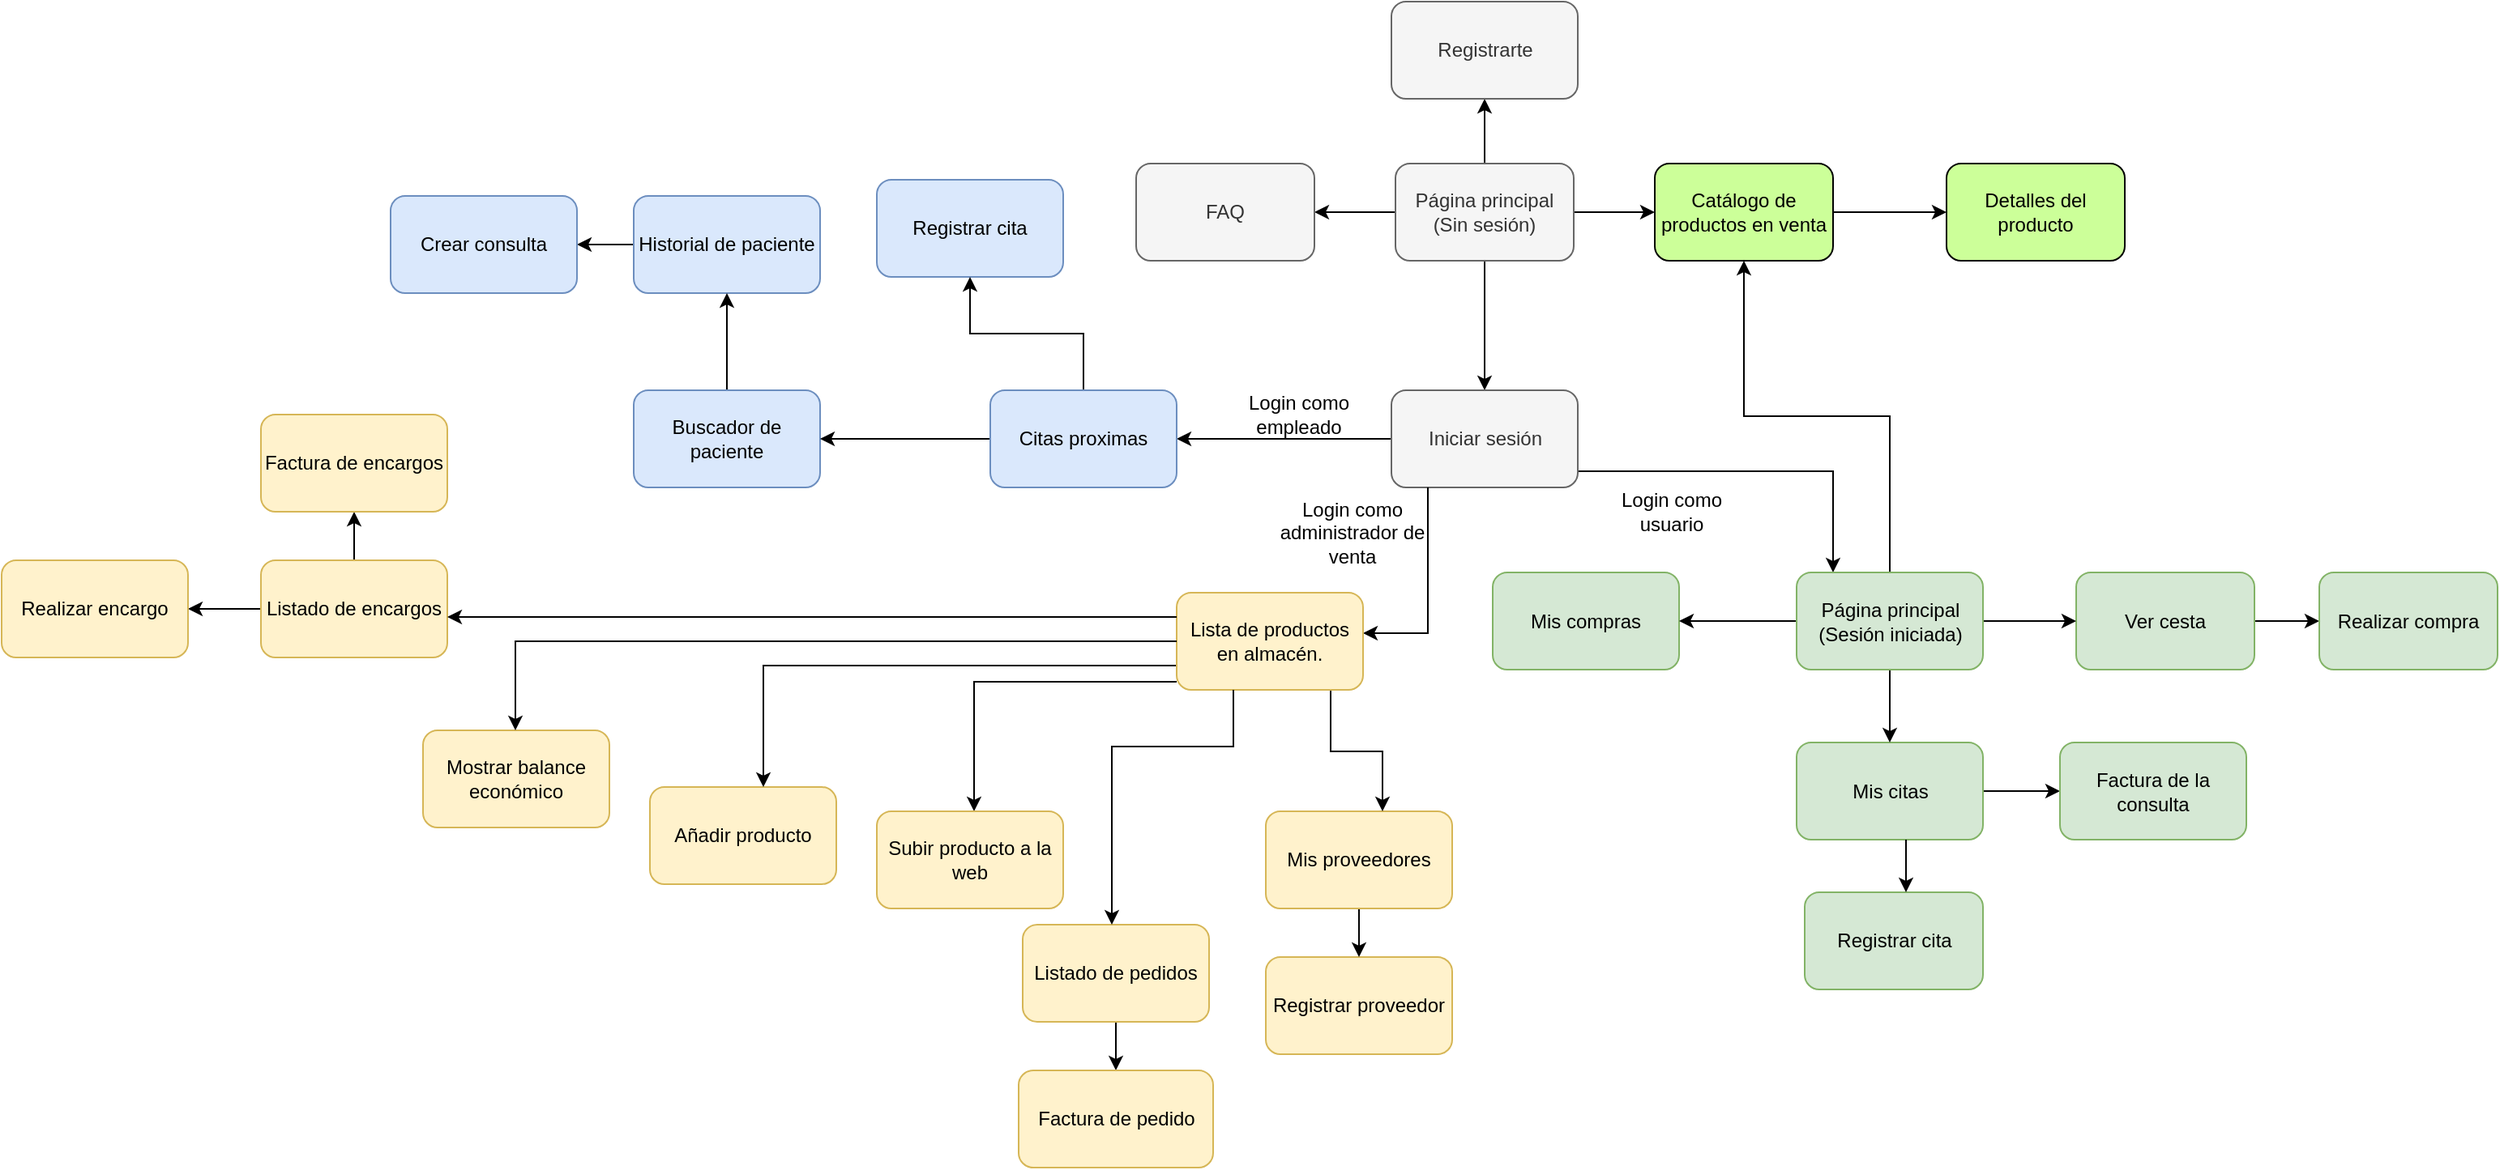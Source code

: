 <mxfile version="13.10.4" type="device"><diagram id="C5RBs43oDa-KdzZeNtuy" name="Page-1"><mxGraphModel dx="2159" dy="548" grid="1" gridSize="10" guides="1" tooltips="1" connect="1" arrows="1" fold="1" page="1" pageScale="1" pageWidth="827" pageHeight="1169" math="0" shadow="0"><root><mxCell id="WIyWlLk6GJQsqaUBKTNV-0"/><mxCell id="WIyWlLk6GJQsqaUBKTNV-1" parent="WIyWlLk6GJQsqaUBKTNV-0"/><mxCell id="2KvOzGvOW_UFK0QepmxF-3" value="" style="edgeStyle=orthogonalEdgeStyle;rounded=0;orthogonalLoop=1;jettySize=auto;html=1;" parent="WIyWlLk6GJQsqaUBKTNV-1" source="2KvOzGvOW_UFK0QepmxF-1" target="2KvOzGvOW_UFK0QepmxF-14" edge="1"><mxGeometry relative="1" as="geometry"><mxPoint x="135" y="250" as="targetPoint"/><Array as="points"><mxPoint x="135" y="110"/><mxPoint x="135" y="110"/></Array></mxGeometry></mxCell><mxCell id="2KvOzGvOW_UFK0QepmxF-6" value="" style="edgeStyle=orthogonalEdgeStyle;rounded=0;orthogonalLoop=1;jettySize=auto;html=1;" parent="WIyWlLk6GJQsqaUBKTNV-1" source="2KvOzGvOW_UFK0QepmxF-1" target="2KvOzGvOW_UFK0QepmxF-7" edge="1"><mxGeometry relative="1" as="geometry"><mxPoint x="5" y="140" as="targetPoint"/></mxGeometry></mxCell><mxCell id="2KvOzGvOW_UFK0QepmxF-11" value="" style="edgeStyle=orthogonalEdgeStyle;rounded=0;orthogonalLoop=1;jettySize=auto;html=1;" parent="WIyWlLk6GJQsqaUBKTNV-1" source="2KvOzGvOW_UFK0QepmxF-1" target="2KvOzGvOW_UFK0QepmxF-10" edge="1"><mxGeometry relative="1" as="geometry"/></mxCell><mxCell id="2KvOzGvOW_UFK0QepmxF-15" value="" style="edgeStyle=orthogonalEdgeStyle;rounded=0;orthogonalLoop=1;jettySize=auto;html=1;" parent="WIyWlLk6GJQsqaUBKTNV-1" source="2KvOzGvOW_UFK0QepmxF-1" target="2KvOzGvOW_UFK0QepmxF-4" edge="1"><mxGeometry relative="1" as="geometry"/></mxCell><mxCell id="2KvOzGvOW_UFK0QepmxF-1" value="Página principal&lt;br&gt;(Sin sesión)" style="rounded=1;whiteSpace=wrap;html=1;fillColor=#f5f5f5;strokeColor=#666666;fontColor=#333333;" parent="WIyWlLk6GJQsqaUBKTNV-1" vertex="1"><mxGeometry x="80" y="110" width="110" height="60" as="geometry"/></mxCell><mxCell id="2KvOzGvOW_UFK0QepmxF-58" value="" style="edgeStyle=orthogonalEdgeStyle;rounded=0;orthogonalLoop=1;jettySize=auto;html=1;" parent="WIyWlLk6GJQsqaUBKTNV-1" source="2KvOzGvOW_UFK0QepmxF-4" target="2KvOzGvOW_UFK0QepmxF-47" edge="1"><mxGeometry relative="1" as="geometry"/></mxCell><mxCell id="2KvOzGvOW_UFK0QepmxF-4" value="Catálogo de productos en venta" style="rounded=1;whiteSpace=wrap;html=1;fillColor=#CCFF99;" parent="WIyWlLk6GJQsqaUBKTNV-1" vertex="1"><mxGeometry x="240" y="110" width="110" height="60" as="geometry"/></mxCell><mxCell id="2KvOzGvOW_UFK0QepmxF-7" value="FAQ" style="rounded=1;whiteSpace=wrap;html=1;fillColor=#f5f5f5;strokeColor=#666666;fontColor=#333333;" parent="WIyWlLk6GJQsqaUBKTNV-1" vertex="1"><mxGeometry x="-80" y="110" width="110" height="60" as="geometry"/></mxCell><mxCell id="2KvOzGvOW_UFK0QepmxF-17" value="" style="edgeStyle=orthogonalEdgeStyle;rounded=0;orthogonalLoop=1;jettySize=auto;html=1;entryX=1;entryY=0.5;entryDx=0;entryDy=0;" parent="WIyWlLk6GJQsqaUBKTNV-1" source="2KvOzGvOW_UFK0QepmxF-10" target="2KvOzGvOW_UFK0QepmxF-67" edge="1"><mxGeometry relative="1" as="geometry"><mxPoint x="-55" y="280" as="targetPoint"/></mxGeometry></mxCell><mxCell id="2KvOzGvOW_UFK0QepmxF-21" value="" style="edgeStyle=orthogonalEdgeStyle;rounded=0;orthogonalLoop=1;jettySize=auto;html=1;" parent="WIyWlLk6GJQsqaUBKTNV-1" source="2KvOzGvOW_UFK0QepmxF-10" target="2KvOzGvOW_UFK0QepmxF-61" edge="1"><mxGeometry relative="1" as="geometry"><mxPoint x="135" y="390" as="targetPoint"/><Array as="points"><mxPoint x="350" y="300"/></Array></mxGeometry></mxCell><mxCell id="2KvOzGvOW_UFK0QepmxF-10" value="Iniciar sesión" style="whiteSpace=wrap;html=1;rounded=1;fillColor=#f5f5f5;strokeColor=#666666;fontColor=#333333;" parent="WIyWlLk6GJQsqaUBKTNV-1" vertex="1"><mxGeometry x="77.5" y="250" width="115" height="60" as="geometry"/></mxCell><mxCell id="2KvOzGvOW_UFK0QepmxF-14" value="Registrarte" style="whiteSpace=wrap;html=1;rounded=1;fillColor=#f5f5f5;strokeColor=#666666;fontColor=#333333;" parent="WIyWlLk6GJQsqaUBKTNV-1" vertex="1"><mxGeometry x="77.5" y="10" width="115" height="60" as="geometry"/></mxCell><mxCell id="2KvOzGvOW_UFK0QepmxF-19" value="Login como &lt;br&gt;empleado" style="text;html=1;align=center;verticalAlign=middle;resizable=0;points=[];autosize=1;" parent="WIyWlLk6GJQsqaUBKTNV-1" vertex="1"><mxGeometry x="-20" y="250" width="80" height="30" as="geometry"/></mxCell><mxCell id="2KvOzGvOW_UFK0QepmxF-70" value="" style="edgeStyle=orthogonalEdgeStyle;rounded=0;orthogonalLoop=1;jettySize=auto;html=1;" parent="WIyWlLk6GJQsqaUBKTNV-1" source="2KvOzGvOW_UFK0QepmxF-10" target="2KvOzGvOW_UFK0QepmxF-42" edge="1"><mxGeometry relative="1" as="geometry"><mxPoint x="-60" y="395" as="targetPoint"/><Array as="points"><mxPoint x="100" y="400"/></Array></mxGeometry></mxCell><mxCell id="2KvOzGvOW_UFK0QepmxF-22" value="Login como &lt;br&gt;usuario" style="text;html=1;align=center;verticalAlign=middle;resizable=0;points=[];autosize=1;" parent="WIyWlLk6GJQsqaUBKTNV-1" vertex="1"><mxGeometry x="210" y="310" width="80" height="30" as="geometry"/></mxCell><mxCell id="2KvOzGvOW_UFK0QepmxF-30" value="" style="edgeStyle=orthogonalEdgeStyle;rounded=0;orthogonalLoop=1;jettySize=auto;html=1;" parent="WIyWlLk6GJQsqaUBKTNV-1" source="2KvOzGvOW_UFK0QepmxF-24" target="2KvOzGvOW_UFK0QepmxF-27" edge="1"><mxGeometry relative="1" as="geometry"/></mxCell><mxCell id="2KvOzGvOW_UFK0QepmxF-24" value="Mis citas" style="whiteSpace=wrap;html=1;rounded=1;fillColor=#d5e8d4;strokeColor=#82b366;" parent="WIyWlLk6GJQsqaUBKTNV-1" vertex="1"><mxGeometry x="327.5" y="467.5" width="115" height="60" as="geometry"/></mxCell><mxCell id="2KvOzGvOW_UFK0QepmxF-33" value="" style="edgeStyle=orthogonalEdgeStyle;rounded=0;orthogonalLoop=1;jettySize=auto;html=1;" parent="WIyWlLk6GJQsqaUBKTNV-1" source="2KvOzGvOW_UFK0QepmxF-25" target="2KvOzGvOW_UFK0QepmxF-29" edge="1"><mxGeometry relative="1" as="geometry"/></mxCell><mxCell id="2KvOzGvOW_UFK0QepmxF-25" value="Historial de paciente" style="whiteSpace=wrap;html=1;rounded=1;fillColor=#dae8fc;strokeColor=#6c8ebf;" parent="WIyWlLk6GJQsqaUBKTNV-1" vertex="1"><mxGeometry x="-390" y="130" width="115" height="60" as="geometry"/></mxCell><mxCell id="2KvOzGvOW_UFK0QepmxF-27" value="Factura de la consulta" style="whiteSpace=wrap;html=1;rounded=1;fillColor=#d5e8d4;strokeColor=#82b366;" parent="WIyWlLk6GJQsqaUBKTNV-1" vertex="1"><mxGeometry x="490" y="467.5" width="115" height="60" as="geometry"/></mxCell><mxCell id="2KvOzGvOW_UFK0QepmxF-32" value="" style="edgeStyle=orthogonalEdgeStyle;rounded=0;orthogonalLoop=1;jettySize=auto;html=1;" parent="WIyWlLk6GJQsqaUBKTNV-1" source="2KvOzGvOW_UFK0QepmxF-28" target="2KvOzGvOW_UFK0QepmxF-25" edge="1"><mxGeometry relative="1" as="geometry"/></mxCell><mxCell id="2KvOzGvOW_UFK0QepmxF-28" value="Buscador de paciente" style="whiteSpace=wrap;html=1;rounded=1;fillColor=#dae8fc;strokeColor=#6c8ebf;" parent="WIyWlLk6GJQsqaUBKTNV-1" vertex="1"><mxGeometry x="-390" y="250" width="115" height="60" as="geometry"/></mxCell><mxCell id="2KvOzGvOW_UFK0QepmxF-29" value="Crear consulta" style="whiteSpace=wrap;html=1;rounded=1;fillColor=#dae8fc;strokeColor=#6c8ebf;" parent="WIyWlLk6GJQsqaUBKTNV-1" vertex="1"><mxGeometry x="-540" y="130" width="115" height="60" as="geometry"/></mxCell><mxCell id="2KvOzGvOW_UFK0QepmxF-34" value="Registrar cita" style="whiteSpace=wrap;html=1;rounded=1;fillColor=#dae8fc;strokeColor=#6c8ebf;" parent="WIyWlLk6GJQsqaUBKTNV-1" vertex="1"><mxGeometry x="-240" y="120" width="115" height="60" as="geometry"/></mxCell><mxCell id="2KvOzGvOW_UFK0QepmxF-37" value="Login como &lt;br&gt;administrador de&lt;br&gt;venta" style="text;html=1;align=center;verticalAlign=middle;resizable=0;points=[];autosize=1;" parent="WIyWlLk6GJQsqaUBKTNV-1" vertex="1"><mxGeometry x="-2" y="312.5" width="110" height="50" as="geometry"/></mxCell><mxCell id="2KvOzGvOW_UFK0QepmxF-39" value="Añadir producto" style="whiteSpace=wrap;html=1;rounded=1;fillColor=#fff2cc;strokeColor=#d6b656;" parent="WIyWlLk6GJQsqaUBKTNV-1" vertex="1"><mxGeometry x="-380" y="495" width="115" height="60" as="geometry"/></mxCell><mxCell id="2KvOzGvOW_UFK0QepmxF-40" value="Registrar proveedor" style="whiteSpace=wrap;html=1;rounded=1;fillColor=#fff2cc;strokeColor=#d6b656;" parent="WIyWlLk6GJQsqaUBKTNV-1" vertex="1"><mxGeometry y="600" width="115" height="60" as="geometry"/></mxCell><mxCell id="2KvOzGvOW_UFK0QepmxF-80" value="" style="edgeStyle=orthogonalEdgeStyle;rounded=0;orthogonalLoop=1;jettySize=auto;html=1;" parent="WIyWlLk6GJQsqaUBKTNV-1" source="2KvOzGvOW_UFK0QepmxF-41" target="2KvOzGvOW_UFK0QepmxF-40" edge="1"><mxGeometry relative="1" as="geometry"/></mxCell><mxCell id="2KvOzGvOW_UFK0QepmxF-41" value="Mis proveedores" style="whiteSpace=wrap;html=1;rounded=1;fillColor=#fff2cc;strokeColor=#d6b656;" parent="WIyWlLk6GJQsqaUBKTNV-1" vertex="1"><mxGeometry y="510" width="115" height="60" as="geometry"/></mxCell><mxCell id="2KvOzGvOW_UFK0QepmxF-81" value="" style="edgeStyle=orthogonalEdgeStyle;rounded=0;orthogonalLoop=1;jettySize=auto;html=1;" parent="WIyWlLk6GJQsqaUBKTNV-1" source="2KvOzGvOW_UFK0QepmxF-42" target="2KvOzGvOW_UFK0QepmxF-41" edge="1"><mxGeometry relative="1" as="geometry"><Array as="points"><mxPoint x="40" y="473"/><mxPoint x="72" y="473"/></Array></mxGeometry></mxCell><mxCell id="2KvOzGvOW_UFK0QepmxF-83" value="" style="edgeStyle=orthogonalEdgeStyle;rounded=0;orthogonalLoop=1;jettySize=auto;html=1;" parent="WIyWlLk6GJQsqaUBKTNV-1" source="2KvOzGvOW_UFK0QepmxF-42" target="2KvOzGvOW_UFK0QepmxF-43" edge="1"><mxGeometry relative="1" as="geometry"><mxPoint x="-222.5" y="400" as="targetPoint"/><Array as="points"><mxPoint x="-180" y="430"/></Array></mxGeometry></mxCell><mxCell id="2KvOzGvOW_UFK0QepmxF-85" value="" style="edgeStyle=orthogonalEdgeStyle;rounded=0;orthogonalLoop=1;jettySize=auto;html=1;" parent="WIyWlLk6GJQsqaUBKTNV-1" source="2KvOzGvOW_UFK0QepmxF-42" target="2KvOzGvOW_UFK0QepmxF-39" edge="1"><mxGeometry relative="1" as="geometry"><mxPoint x="-310" y="420" as="targetPoint"/><Array as="points"><mxPoint x="-310" y="420"/></Array></mxGeometry></mxCell><mxCell id="2KvOzGvOW_UFK0QepmxF-42" value="Lista de productos&lt;br&gt;en almacén." style="whiteSpace=wrap;html=1;rounded=1;fillColor=#fff2cc;strokeColor=#d6b656;" parent="WIyWlLk6GJQsqaUBKTNV-1" vertex="1"><mxGeometry x="-55" y="375" width="115" height="60" as="geometry"/></mxCell><mxCell id="2KvOzGvOW_UFK0QepmxF-43" value="Subir producto a la web" style="whiteSpace=wrap;html=1;rounded=1;fillColor=#fff2cc;strokeColor=#d6b656;" parent="WIyWlLk6GJQsqaUBKTNV-1" vertex="1"><mxGeometry x="-240" y="510" width="115" height="60" as="geometry"/></mxCell><mxCell id="2KvOzGvOW_UFK0QepmxF-78" value="" style="edgeStyle=orthogonalEdgeStyle;rounded=0;orthogonalLoop=1;jettySize=auto;html=1;" parent="WIyWlLk6GJQsqaUBKTNV-1" source="2KvOzGvOW_UFK0QepmxF-44" target="2KvOzGvOW_UFK0QepmxF-45" edge="1"><mxGeometry relative="1" as="geometry"/></mxCell><mxCell id="2KvOzGvOW_UFK0QepmxF-87" value="" style="edgeStyle=orthogonalEdgeStyle;rounded=0;orthogonalLoop=1;jettySize=auto;html=1;" parent="WIyWlLk6GJQsqaUBKTNV-1" source="2KvOzGvOW_UFK0QepmxF-44" target="2KvOzGvOW_UFK0QepmxF-46" edge="1"><mxGeometry relative="1" as="geometry"/></mxCell><mxCell id="2KvOzGvOW_UFK0QepmxF-44" value="Listado de encargos" style="whiteSpace=wrap;html=1;rounded=1;fillColor=#fff2cc;strokeColor=#d6b656;" parent="WIyWlLk6GJQsqaUBKTNV-1" vertex="1"><mxGeometry x="-620" y="355" width="115" height="60" as="geometry"/></mxCell><mxCell id="2KvOzGvOW_UFK0QepmxF-45" value="Factura de encargos" style="whiteSpace=wrap;html=1;rounded=1;fillColor=#fff2cc;strokeColor=#d6b656;" parent="WIyWlLk6GJQsqaUBKTNV-1" vertex="1"><mxGeometry x="-620" y="265" width="115" height="60" as="geometry"/></mxCell><mxCell id="2KvOzGvOW_UFK0QepmxF-46" value="Realizar encargo" style="whiteSpace=wrap;html=1;rounded=1;fillColor=#fff2cc;strokeColor=#d6b656;" parent="WIyWlLk6GJQsqaUBKTNV-1" vertex="1"><mxGeometry x="-780" y="355" width="115" height="60" as="geometry"/></mxCell><mxCell id="2KvOzGvOW_UFK0QepmxF-47" value="Detalles del producto" style="rounded=1;whiteSpace=wrap;html=1;fillColor=#CCFF99;" parent="WIyWlLk6GJQsqaUBKTNV-1" vertex="1"><mxGeometry x="420" y="110" width="110" height="60" as="geometry"/></mxCell><mxCell id="2KvOzGvOW_UFK0QepmxF-60" value="" style="edgeStyle=orthogonalEdgeStyle;rounded=0;orthogonalLoop=1;jettySize=auto;html=1;" parent="WIyWlLk6GJQsqaUBKTNV-1" source="2KvOzGvOW_UFK0QepmxF-49" target="2KvOzGvOW_UFK0QepmxF-50" edge="1"><mxGeometry relative="1" as="geometry"/></mxCell><mxCell id="2KvOzGvOW_UFK0QepmxF-49" value="Ver cesta" style="rounded=1;whiteSpace=wrap;html=1;fillColor=#d5e8d4;strokeColor=#82b366;" parent="WIyWlLk6GJQsqaUBKTNV-1" vertex="1"><mxGeometry x="500" y="362.5" width="110" height="60" as="geometry"/></mxCell><mxCell id="2KvOzGvOW_UFK0QepmxF-50" value="Realizar compra" style="rounded=1;whiteSpace=wrap;html=1;fillColor=#d5e8d4;strokeColor=#82b366;" parent="WIyWlLk6GJQsqaUBKTNV-1" vertex="1"><mxGeometry x="650" y="362.5" width="110" height="60" as="geometry"/></mxCell><mxCell id="2KvOzGvOW_UFK0QepmxF-55" value="Mostrar balance económico" style="whiteSpace=wrap;html=1;rounded=1;fillColor=#fff2cc;strokeColor=#d6b656;" parent="WIyWlLk6GJQsqaUBKTNV-1" vertex="1"><mxGeometry x="-520" y="460" width="115" height="60" as="geometry"/></mxCell><mxCell id="2KvOzGvOW_UFK0QepmxF-56" value="Mis compras" style="whiteSpace=wrap;html=1;rounded=1;fillColor=#d5e8d4;strokeColor=#82b366;" parent="WIyWlLk6GJQsqaUBKTNV-1" vertex="1"><mxGeometry x="140" y="362.5" width="115" height="60" as="geometry"/></mxCell><mxCell id="2KvOzGvOW_UFK0QepmxF-89" value="" style="edgeStyle=orthogonalEdgeStyle;rounded=0;orthogonalLoop=1;jettySize=auto;html=1;" parent="WIyWlLk6GJQsqaUBKTNV-1" source="2KvOzGvOW_UFK0QepmxF-57" target="2KvOzGvOW_UFK0QepmxF-88" edge="1"><mxGeometry relative="1" as="geometry"/></mxCell><mxCell id="2KvOzGvOW_UFK0QepmxF-57" value="Listado de pedidos" style="whiteSpace=wrap;html=1;rounded=1;fillColor=#fff2cc;strokeColor=#d6b656;" parent="WIyWlLk6GJQsqaUBKTNV-1" vertex="1"><mxGeometry x="-150" y="580" width="115" height="60" as="geometry"/></mxCell><mxCell id="2KvOzGvOW_UFK0QepmxF-62" value="" style="edgeStyle=orthogonalEdgeStyle;rounded=0;orthogonalLoop=1;jettySize=auto;html=1;" parent="WIyWlLk6GJQsqaUBKTNV-1" source="2KvOzGvOW_UFK0QepmxF-61" target="2KvOzGvOW_UFK0QepmxF-56" edge="1"><mxGeometry relative="1" as="geometry"/></mxCell><mxCell id="2KvOzGvOW_UFK0QepmxF-63" value="" style="edgeStyle=orthogonalEdgeStyle;rounded=0;orthogonalLoop=1;jettySize=auto;html=1;" parent="WIyWlLk6GJQsqaUBKTNV-1" source="2KvOzGvOW_UFK0QepmxF-61" target="2KvOzGvOW_UFK0QepmxF-24" edge="1"><mxGeometry relative="1" as="geometry"/></mxCell><mxCell id="2KvOzGvOW_UFK0QepmxF-75" value="" style="edgeStyle=orthogonalEdgeStyle;rounded=0;orthogonalLoop=1;jettySize=auto;html=1;" parent="WIyWlLk6GJQsqaUBKTNV-1" source="2KvOzGvOW_UFK0QepmxF-61" target="2KvOzGvOW_UFK0QepmxF-49" edge="1"><mxGeometry relative="1" as="geometry"/></mxCell><mxCell id="2KvOzGvOW_UFK0QepmxF-94" value="" style="edgeStyle=orthogonalEdgeStyle;rounded=0;orthogonalLoop=1;jettySize=auto;html=1;" parent="WIyWlLk6GJQsqaUBKTNV-1" source="2KvOzGvOW_UFK0QepmxF-61" target="2KvOzGvOW_UFK0QepmxF-4" edge="1"><mxGeometry relative="1" as="geometry"><mxPoint x="385" y="282.5" as="targetPoint"/><Array as="points"><mxPoint x="385" y="266"/><mxPoint x="295" y="266"/></Array></mxGeometry></mxCell><mxCell id="2KvOzGvOW_UFK0QepmxF-61" value="Página principal&lt;br&gt;(Sesión iniciada)" style="whiteSpace=wrap;html=1;rounded=1;fillColor=#d5e8d4;strokeColor=#82b366;" parent="WIyWlLk6GJQsqaUBKTNV-1" vertex="1"><mxGeometry x="327.5" y="362.5" width="115" height="60" as="geometry"/></mxCell><mxCell id="2KvOzGvOW_UFK0QepmxF-68" value="" style="edgeStyle=orthogonalEdgeStyle;rounded=0;orthogonalLoop=1;jettySize=auto;html=1;" parent="WIyWlLk6GJQsqaUBKTNV-1" source="2KvOzGvOW_UFK0QepmxF-67" target="2KvOzGvOW_UFK0QepmxF-34" edge="1"><mxGeometry relative="1" as="geometry"/></mxCell><mxCell id="2KvOzGvOW_UFK0QepmxF-69" value="" style="edgeStyle=orthogonalEdgeStyle;rounded=0;orthogonalLoop=1;jettySize=auto;html=1;" parent="WIyWlLk6GJQsqaUBKTNV-1" source="2KvOzGvOW_UFK0QepmxF-67" target="2KvOzGvOW_UFK0QepmxF-28" edge="1"><mxGeometry relative="1" as="geometry"/></mxCell><mxCell id="2KvOzGvOW_UFK0QepmxF-67" value="Citas proximas" style="whiteSpace=wrap;html=1;rounded=1;fillColor=#dae8fc;strokeColor=#6c8ebf;" parent="WIyWlLk6GJQsqaUBKTNV-1" vertex="1"><mxGeometry x="-170" y="250" width="115" height="60" as="geometry"/></mxCell><mxCell id="2KvOzGvOW_UFK0QepmxF-76" value="Registrar cita" style="rounded=1;whiteSpace=wrap;html=1;fillColor=#d5e8d4;strokeColor=#82b366;" parent="WIyWlLk6GJQsqaUBKTNV-1" vertex="1"><mxGeometry x="332.5" y="560" width="110" height="60" as="geometry"/></mxCell><mxCell id="2KvOzGvOW_UFK0QepmxF-77" value="" style="edgeStyle=orthogonalEdgeStyle;rounded=0;orthogonalLoop=1;jettySize=auto;html=1;" parent="WIyWlLk6GJQsqaUBKTNV-1" source="2KvOzGvOW_UFK0QepmxF-24" target="2KvOzGvOW_UFK0QepmxF-76" edge="1"><mxGeometry relative="1" as="geometry"><mxPoint x="440" y="312.5" as="sourcePoint"/><Array as="points"><mxPoint x="395" y="550"/><mxPoint x="395" y="550"/></Array></mxGeometry></mxCell><mxCell id="2KvOzGvOW_UFK0QepmxF-86" value="" style="edgeStyle=orthogonalEdgeStyle;rounded=0;orthogonalLoop=1;jettySize=auto;html=1;" parent="WIyWlLk6GJQsqaUBKTNV-1" source="2KvOzGvOW_UFK0QepmxF-42" target="2KvOzGvOW_UFK0QepmxF-55" edge="1"><mxGeometry relative="1" as="geometry"><mxPoint x="-45" y="415" as="sourcePoint"/><mxPoint x="-279.941" y="480" as="targetPoint"/><Array as="points"><mxPoint x="-463" y="405"/></Array></mxGeometry></mxCell><mxCell id="2KvOzGvOW_UFK0QepmxF-88" value="Factura de pedido" style="whiteSpace=wrap;html=1;rounded=1;fillColor=#fff2cc;strokeColor=#d6b656;" parent="WIyWlLk6GJQsqaUBKTNV-1" vertex="1"><mxGeometry x="-152.5" y="670" width="120" height="60" as="geometry"/></mxCell><mxCell id="2KvOzGvOW_UFK0QepmxF-90" value="" style="edgeStyle=orthogonalEdgeStyle;rounded=0;orthogonalLoop=1;jettySize=auto;html=1;" parent="WIyWlLk6GJQsqaUBKTNV-1" source="2KvOzGvOW_UFK0QepmxF-42" target="2KvOzGvOW_UFK0QepmxF-57" edge="1"><mxGeometry relative="1" as="geometry"><mxPoint x="12.5" y="445" as="sourcePoint"/><mxPoint x="12.5" y="505" as="targetPoint"/><Array as="points"><mxPoint x="-20" y="470"/><mxPoint x="-95" y="470"/></Array></mxGeometry></mxCell><mxCell id="2KvOzGvOW_UFK0QepmxF-92" value="" style="edgeStyle=orthogonalEdgeStyle;rounded=0;orthogonalLoop=1;jettySize=auto;html=1;" parent="WIyWlLk6GJQsqaUBKTNV-1" source="2KvOzGvOW_UFK0QepmxF-42" target="2KvOzGvOW_UFK0QepmxF-44" edge="1"><mxGeometry relative="1" as="geometry"><mxPoint x="-45" y="415" as="sourcePoint"/><mxPoint x="-453" y="470" as="targetPoint"/><Array as="points"><mxPoint x="-480" y="390"/><mxPoint x="-480" y="390"/></Array></mxGeometry></mxCell></root></mxGraphModel></diagram></mxfile>